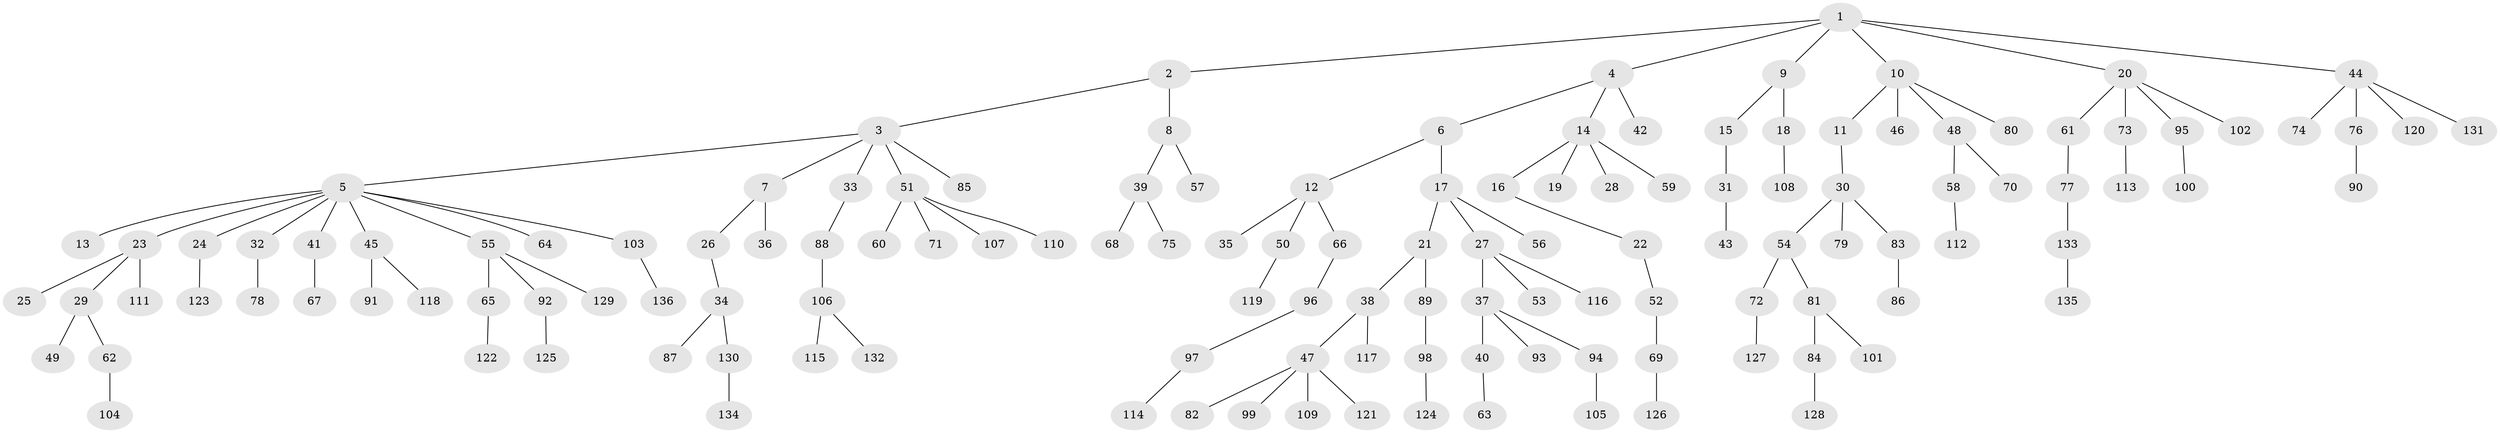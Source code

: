 // coarse degree distribution, {7: 0.010309278350515464, 3: 0.07216494845360824, 5: 0.05154639175257732, 10: 0.010309278350515464, 2: 0.20618556701030927, 4: 0.07216494845360824, 1: 0.5670103092783505, 6: 0.010309278350515464}
// Generated by graph-tools (version 1.1) at 2025/24/03/03/25 07:24:07]
// undirected, 136 vertices, 135 edges
graph export_dot {
graph [start="1"]
  node [color=gray90,style=filled];
  1;
  2;
  3;
  4;
  5;
  6;
  7;
  8;
  9;
  10;
  11;
  12;
  13;
  14;
  15;
  16;
  17;
  18;
  19;
  20;
  21;
  22;
  23;
  24;
  25;
  26;
  27;
  28;
  29;
  30;
  31;
  32;
  33;
  34;
  35;
  36;
  37;
  38;
  39;
  40;
  41;
  42;
  43;
  44;
  45;
  46;
  47;
  48;
  49;
  50;
  51;
  52;
  53;
  54;
  55;
  56;
  57;
  58;
  59;
  60;
  61;
  62;
  63;
  64;
  65;
  66;
  67;
  68;
  69;
  70;
  71;
  72;
  73;
  74;
  75;
  76;
  77;
  78;
  79;
  80;
  81;
  82;
  83;
  84;
  85;
  86;
  87;
  88;
  89;
  90;
  91;
  92;
  93;
  94;
  95;
  96;
  97;
  98;
  99;
  100;
  101;
  102;
  103;
  104;
  105;
  106;
  107;
  108;
  109;
  110;
  111;
  112;
  113;
  114;
  115;
  116;
  117;
  118;
  119;
  120;
  121;
  122;
  123;
  124;
  125;
  126;
  127;
  128;
  129;
  130;
  131;
  132;
  133;
  134;
  135;
  136;
  1 -- 2;
  1 -- 4;
  1 -- 9;
  1 -- 10;
  1 -- 20;
  1 -- 44;
  2 -- 3;
  2 -- 8;
  3 -- 5;
  3 -- 7;
  3 -- 33;
  3 -- 51;
  3 -- 85;
  4 -- 6;
  4 -- 14;
  4 -- 42;
  5 -- 13;
  5 -- 23;
  5 -- 24;
  5 -- 32;
  5 -- 41;
  5 -- 45;
  5 -- 55;
  5 -- 64;
  5 -- 103;
  6 -- 12;
  6 -- 17;
  7 -- 26;
  7 -- 36;
  8 -- 39;
  8 -- 57;
  9 -- 15;
  9 -- 18;
  10 -- 11;
  10 -- 46;
  10 -- 48;
  10 -- 80;
  11 -- 30;
  12 -- 35;
  12 -- 50;
  12 -- 66;
  14 -- 16;
  14 -- 19;
  14 -- 28;
  14 -- 59;
  15 -- 31;
  16 -- 22;
  17 -- 21;
  17 -- 27;
  17 -- 56;
  18 -- 108;
  20 -- 61;
  20 -- 73;
  20 -- 95;
  20 -- 102;
  21 -- 38;
  21 -- 89;
  22 -- 52;
  23 -- 25;
  23 -- 29;
  23 -- 111;
  24 -- 123;
  26 -- 34;
  27 -- 37;
  27 -- 53;
  27 -- 116;
  29 -- 49;
  29 -- 62;
  30 -- 54;
  30 -- 79;
  30 -- 83;
  31 -- 43;
  32 -- 78;
  33 -- 88;
  34 -- 87;
  34 -- 130;
  37 -- 40;
  37 -- 93;
  37 -- 94;
  38 -- 47;
  38 -- 117;
  39 -- 68;
  39 -- 75;
  40 -- 63;
  41 -- 67;
  44 -- 74;
  44 -- 76;
  44 -- 120;
  44 -- 131;
  45 -- 91;
  45 -- 118;
  47 -- 82;
  47 -- 99;
  47 -- 109;
  47 -- 121;
  48 -- 58;
  48 -- 70;
  50 -- 119;
  51 -- 60;
  51 -- 71;
  51 -- 107;
  51 -- 110;
  52 -- 69;
  54 -- 72;
  54 -- 81;
  55 -- 65;
  55 -- 92;
  55 -- 129;
  58 -- 112;
  61 -- 77;
  62 -- 104;
  65 -- 122;
  66 -- 96;
  69 -- 126;
  72 -- 127;
  73 -- 113;
  76 -- 90;
  77 -- 133;
  81 -- 84;
  81 -- 101;
  83 -- 86;
  84 -- 128;
  88 -- 106;
  89 -- 98;
  92 -- 125;
  94 -- 105;
  95 -- 100;
  96 -- 97;
  97 -- 114;
  98 -- 124;
  103 -- 136;
  106 -- 115;
  106 -- 132;
  130 -- 134;
  133 -- 135;
}
